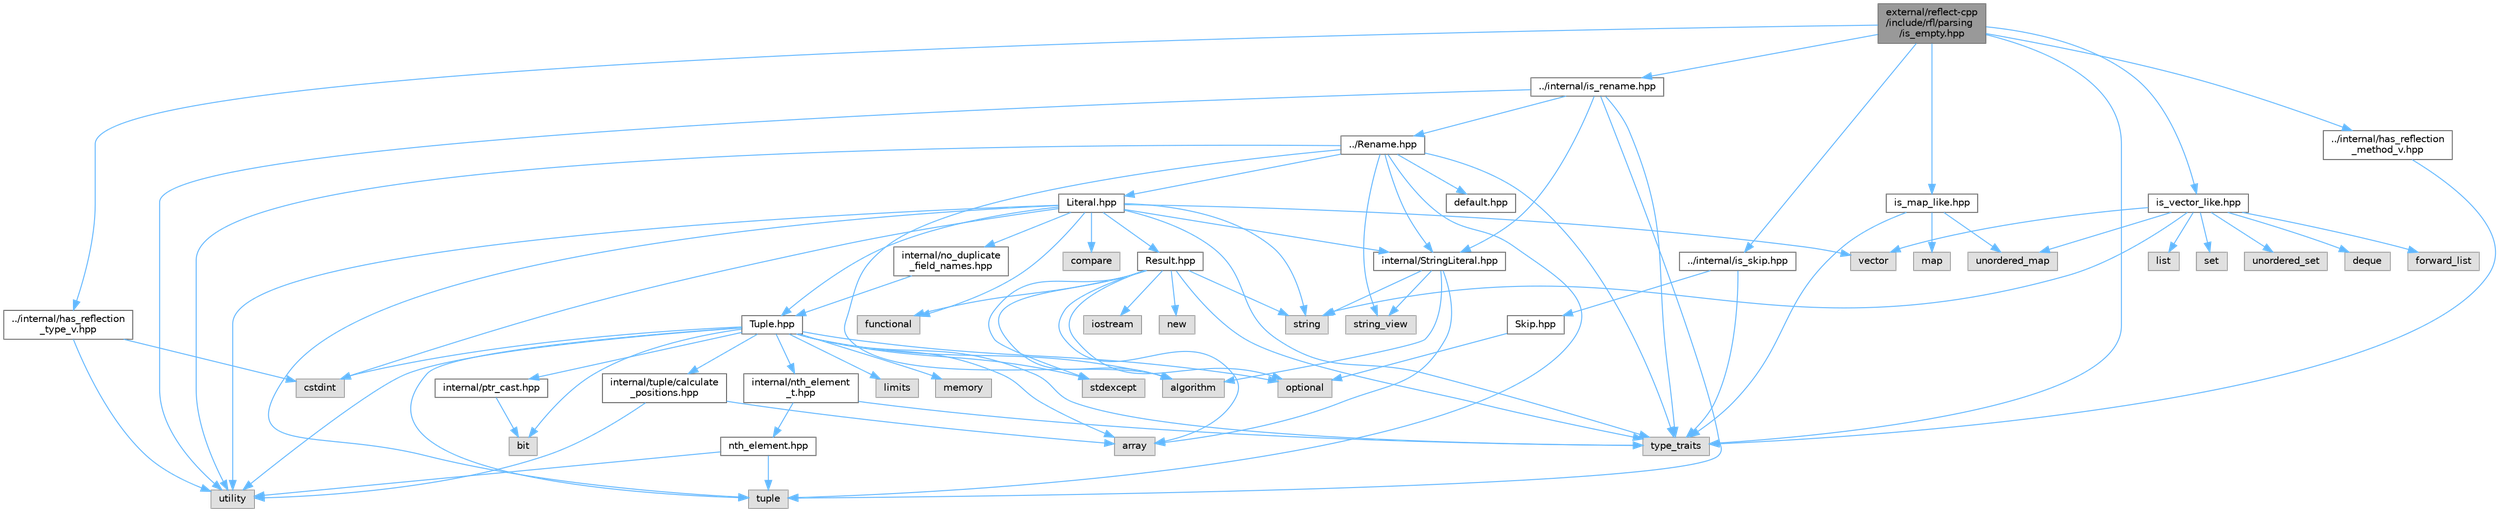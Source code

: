 digraph "external/reflect-cpp/include/rfl/parsing/is_empty.hpp"
{
 // LATEX_PDF_SIZE
  bgcolor="transparent";
  edge [fontname=Helvetica,fontsize=10,labelfontname=Helvetica,labelfontsize=10];
  node [fontname=Helvetica,fontsize=10,shape=box,height=0.2,width=0.4];
  Node1 [id="Node000001",label="external/reflect-cpp\l/include/rfl/parsing\l/is_empty.hpp",height=0.2,width=0.4,color="gray40", fillcolor="grey60", style="filled", fontcolor="black",tooltip=" "];
  Node1 -> Node2 [id="edge1_Node000001_Node000002",color="steelblue1",style="solid",tooltip=" "];
  Node2 [id="Node000002",label="type_traits",height=0.2,width=0.4,color="grey60", fillcolor="#E0E0E0", style="filled",tooltip=" "];
  Node1 -> Node3 [id="edge2_Node000001_Node000003",color="steelblue1",style="solid",tooltip=" "];
  Node3 [id="Node000003",label="../internal/has_reflection\l_method_v.hpp",height=0.2,width=0.4,color="grey40", fillcolor="white", style="filled",URL="$has__reflection__method__v_8hpp.html",tooltip=" "];
  Node3 -> Node2 [id="edge3_Node000003_Node000002",color="steelblue1",style="solid",tooltip=" "];
  Node1 -> Node4 [id="edge4_Node000001_Node000004",color="steelblue1",style="solid",tooltip=" "];
  Node4 [id="Node000004",label="../internal/has_reflection\l_type_v.hpp",height=0.2,width=0.4,color="grey40", fillcolor="white", style="filled",URL="$has__reflection__type__v_8hpp.html",tooltip=" "];
  Node4 -> Node5 [id="edge5_Node000004_Node000005",color="steelblue1",style="solid",tooltip=" "];
  Node5 [id="Node000005",label="cstdint",height=0.2,width=0.4,color="grey60", fillcolor="#E0E0E0", style="filled",tooltip=" "];
  Node4 -> Node6 [id="edge6_Node000004_Node000006",color="steelblue1",style="solid",tooltip=" "];
  Node6 [id="Node000006",label="utility",height=0.2,width=0.4,color="grey60", fillcolor="#E0E0E0", style="filled",tooltip=" "];
  Node1 -> Node7 [id="edge7_Node000001_Node000007",color="steelblue1",style="solid",tooltip=" "];
  Node7 [id="Node000007",label="../internal/is_rename.hpp",height=0.2,width=0.4,color="grey40", fillcolor="white", style="filled",URL="$is__rename_8hpp.html",tooltip=" "];
  Node7 -> Node8 [id="edge8_Node000007_Node000008",color="steelblue1",style="solid",tooltip=" "];
  Node8 [id="Node000008",label="tuple",height=0.2,width=0.4,color="grey60", fillcolor="#E0E0E0", style="filled",tooltip=" "];
  Node7 -> Node2 [id="edge9_Node000007_Node000002",color="steelblue1",style="solid",tooltip=" "];
  Node7 -> Node6 [id="edge10_Node000007_Node000006",color="steelblue1",style="solid",tooltip=" "];
  Node7 -> Node9 [id="edge11_Node000007_Node000009",color="steelblue1",style="solid",tooltip=" "];
  Node9 [id="Node000009",label="../Rename.hpp",height=0.2,width=0.4,color="grey40", fillcolor="white", style="filled",URL="$_rename_8hpp.html",tooltip=" "];
  Node9 -> Node10 [id="edge12_Node000009_Node000010",color="steelblue1",style="solid",tooltip=" "];
  Node10 [id="Node000010",label="algorithm",height=0.2,width=0.4,color="grey60", fillcolor="#E0E0E0", style="filled",tooltip=" "];
  Node9 -> Node11 [id="edge13_Node000009_Node000011",color="steelblue1",style="solid",tooltip=" "];
  Node11 [id="Node000011",label="string_view",height=0.2,width=0.4,color="grey60", fillcolor="#E0E0E0", style="filled",tooltip=" "];
  Node9 -> Node8 [id="edge14_Node000009_Node000008",color="steelblue1",style="solid",tooltip=" "];
  Node9 -> Node2 [id="edge15_Node000009_Node000002",color="steelblue1",style="solid",tooltip=" "];
  Node9 -> Node6 [id="edge16_Node000009_Node000006",color="steelblue1",style="solid",tooltip=" "];
  Node9 -> Node12 [id="edge17_Node000009_Node000012",color="steelblue1",style="solid",tooltip=" "];
  Node12 [id="Node000012",label="Literal.hpp",height=0.2,width=0.4,color="grey40", fillcolor="white", style="filled",URL="$_literal_8hpp.html",tooltip=" "];
  Node12 -> Node13 [id="edge18_Node000012_Node000013",color="steelblue1",style="solid",tooltip=" "];
  Node13 [id="Node000013",label="compare",height=0.2,width=0.4,color="grey60", fillcolor="#E0E0E0", style="filled",tooltip=" "];
  Node12 -> Node5 [id="edge19_Node000012_Node000005",color="steelblue1",style="solid",tooltip=" "];
  Node12 -> Node14 [id="edge20_Node000012_Node000014",color="steelblue1",style="solid",tooltip=" "];
  Node14 [id="Node000014",label="functional",height=0.2,width=0.4,color="grey60", fillcolor="#E0E0E0", style="filled",tooltip=" "];
  Node12 -> Node15 [id="edge21_Node000012_Node000015",color="steelblue1",style="solid",tooltip=" "];
  Node15 [id="Node000015",label="string",height=0.2,width=0.4,color="grey60", fillcolor="#E0E0E0", style="filled",tooltip=" "];
  Node12 -> Node8 [id="edge22_Node000012_Node000008",color="steelblue1",style="solid",tooltip=" "];
  Node12 -> Node2 [id="edge23_Node000012_Node000002",color="steelblue1",style="solid",tooltip=" "];
  Node12 -> Node6 [id="edge24_Node000012_Node000006",color="steelblue1",style="solid",tooltip=" "];
  Node12 -> Node16 [id="edge25_Node000012_Node000016",color="steelblue1",style="solid",tooltip=" "];
  Node16 [id="Node000016",label="vector",height=0.2,width=0.4,color="grey60", fillcolor="#E0E0E0", style="filled",tooltip=" "];
  Node12 -> Node17 [id="edge26_Node000012_Node000017",color="steelblue1",style="solid",tooltip=" "];
  Node17 [id="Node000017",label="Result.hpp",height=0.2,width=0.4,color="grey40", fillcolor="white", style="filled",URL="$_result_8hpp.html",tooltip=" "];
  Node17 -> Node10 [id="edge27_Node000017_Node000010",color="steelblue1",style="solid",tooltip=" "];
  Node17 -> Node18 [id="edge28_Node000017_Node000018",color="steelblue1",style="solid",tooltip=" "];
  Node18 [id="Node000018",label="array",height=0.2,width=0.4,color="grey60", fillcolor="#E0E0E0", style="filled",tooltip=" "];
  Node17 -> Node14 [id="edge29_Node000017_Node000014",color="steelblue1",style="solid",tooltip=" "];
  Node17 -> Node19 [id="edge30_Node000017_Node000019",color="steelblue1",style="solid",tooltip=" "];
  Node19 [id="Node000019",label="iostream",height=0.2,width=0.4,color="grey60", fillcolor="#E0E0E0", style="filled",tooltip=" "];
  Node17 -> Node20 [id="edge31_Node000017_Node000020",color="steelblue1",style="solid",tooltip=" "];
  Node20 [id="Node000020",label="new",height=0.2,width=0.4,color="grey60", fillcolor="#E0E0E0", style="filled",tooltip=" "];
  Node17 -> Node21 [id="edge32_Node000017_Node000021",color="steelblue1",style="solid",tooltip=" "];
  Node21 [id="Node000021",label="optional",height=0.2,width=0.4,color="grey60", fillcolor="#E0E0E0", style="filled",tooltip=" "];
  Node17 -> Node22 [id="edge33_Node000017_Node000022",color="steelblue1",style="solid",tooltip=" "];
  Node22 [id="Node000022",label="stdexcept",height=0.2,width=0.4,color="grey60", fillcolor="#E0E0E0", style="filled",tooltip=" "];
  Node17 -> Node15 [id="edge34_Node000017_Node000015",color="steelblue1",style="solid",tooltip=" "];
  Node17 -> Node2 [id="edge35_Node000017_Node000002",color="steelblue1",style="solid",tooltip=" "];
  Node12 -> Node23 [id="edge36_Node000012_Node000023",color="steelblue1",style="solid",tooltip=" "];
  Node23 [id="Node000023",label="Tuple.hpp",height=0.2,width=0.4,color="grey40", fillcolor="white", style="filled",URL="$_tuple_8hpp.html",tooltip=" "];
  Node23 -> Node10 [id="edge37_Node000023_Node000010",color="steelblue1",style="solid",tooltip=" "];
  Node23 -> Node18 [id="edge38_Node000023_Node000018",color="steelblue1",style="solid",tooltip=" "];
  Node23 -> Node24 [id="edge39_Node000023_Node000024",color="steelblue1",style="solid",tooltip=" "];
  Node24 [id="Node000024",label="bit",height=0.2,width=0.4,color="grey60", fillcolor="#E0E0E0", style="filled",tooltip=" "];
  Node23 -> Node5 [id="edge40_Node000023_Node000005",color="steelblue1",style="solid",tooltip=" "];
  Node23 -> Node25 [id="edge41_Node000023_Node000025",color="steelblue1",style="solid",tooltip=" "];
  Node25 [id="Node000025",label="limits",height=0.2,width=0.4,color="grey60", fillcolor="#E0E0E0", style="filled",tooltip=" "];
  Node23 -> Node26 [id="edge42_Node000023_Node000026",color="steelblue1",style="solid",tooltip=" "];
  Node26 [id="Node000026",label="memory",height=0.2,width=0.4,color="grey60", fillcolor="#E0E0E0", style="filled",tooltip=" "];
  Node23 -> Node21 [id="edge43_Node000023_Node000021",color="steelblue1",style="solid",tooltip=" "];
  Node23 -> Node22 [id="edge44_Node000023_Node000022",color="steelblue1",style="solid",tooltip=" "];
  Node23 -> Node8 [id="edge45_Node000023_Node000008",color="steelblue1",style="solid",tooltip=" "];
  Node23 -> Node2 [id="edge46_Node000023_Node000002",color="steelblue1",style="solid",tooltip=" "];
  Node23 -> Node6 [id="edge47_Node000023_Node000006",color="steelblue1",style="solid",tooltip=" "];
  Node23 -> Node27 [id="edge48_Node000023_Node000027",color="steelblue1",style="solid",tooltip=" "];
  Node27 [id="Node000027",label="internal/nth_element\l_t.hpp",height=0.2,width=0.4,color="grey40", fillcolor="white", style="filled",URL="$nth__element__t_8hpp.html",tooltip=" "];
  Node27 -> Node2 [id="edge49_Node000027_Node000002",color="steelblue1",style="solid",tooltip=" "];
  Node27 -> Node28 [id="edge50_Node000027_Node000028",color="steelblue1",style="solid",tooltip=" "];
  Node28 [id="Node000028",label="nth_element.hpp",height=0.2,width=0.4,color="grey40", fillcolor="white", style="filled",URL="$nth__element_8hpp.html",tooltip=" "];
  Node28 -> Node8 [id="edge51_Node000028_Node000008",color="steelblue1",style="solid",tooltip=" "];
  Node28 -> Node6 [id="edge52_Node000028_Node000006",color="steelblue1",style="solid",tooltip=" "];
  Node23 -> Node29 [id="edge53_Node000023_Node000029",color="steelblue1",style="solid",tooltip=" "];
  Node29 [id="Node000029",label="internal/ptr_cast.hpp",height=0.2,width=0.4,color="grey40", fillcolor="white", style="filled",URL="$ptr__cast_8hpp.html",tooltip=" "];
  Node29 -> Node24 [id="edge54_Node000029_Node000024",color="steelblue1",style="solid",tooltip=" "];
  Node23 -> Node30 [id="edge55_Node000023_Node000030",color="steelblue1",style="solid",tooltip=" "];
  Node30 [id="Node000030",label="internal/tuple/calculate\l_positions.hpp",height=0.2,width=0.4,color="grey40", fillcolor="white", style="filled",URL="$calculate__positions_8hpp.html",tooltip=" "];
  Node30 -> Node18 [id="edge56_Node000030_Node000018",color="steelblue1",style="solid",tooltip=" "];
  Node30 -> Node6 [id="edge57_Node000030_Node000006",color="steelblue1",style="solid",tooltip=" "];
  Node12 -> Node31 [id="edge58_Node000012_Node000031",color="steelblue1",style="solid",tooltip=" "];
  Node31 [id="Node000031",label="internal/StringLiteral.hpp",height=0.2,width=0.4,color="grey40", fillcolor="white", style="filled",URL="$_string_literal_8hpp.html",tooltip=" "];
  Node31 -> Node10 [id="edge59_Node000031_Node000010",color="steelblue1",style="solid",tooltip=" "];
  Node31 -> Node18 [id="edge60_Node000031_Node000018",color="steelblue1",style="solid",tooltip=" "];
  Node31 -> Node15 [id="edge61_Node000031_Node000015",color="steelblue1",style="solid",tooltip=" "];
  Node31 -> Node11 [id="edge62_Node000031_Node000011",color="steelblue1",style="solid",tooltip=" "];
  Node12 -> Node32 [id="edge63_Node000012_Node000032",color="steelblue1",style="solid",tooltip=" "];
  Node32 [id="Node000032",label="internal/no_duplicate\l_field_names.hpp",height=0.2,width=0.4,color="grey40", fillcolor="white", style="filled",URL="$no__duplicate__field__names_8hpp.html",tooltip=" "];
  Node32 -> Node23 [id="edge64_Node000032_Node000023",color="steelblue1",style="solid",tooltip=" "];
  Node9 -> Node33 [id="edge65_Node000009_Node000033",color="steelblue1",style="solid",tooltip=" "];
  Node33 [id="Node000033",label="default.hpp",height=0.2,width=0.4,color="grey40", fillcolor="white", style="filled",URL="$default_8hpp.html",tooltip=" "];
  Node9 -> Node31 [id="edge66_Node000009_Node000031",color="steelblue1",style="solid",tooltip=" "];
  Node7 -> Node31 [id="edge67_Node000007_Node000031",color="steelblue1",style="solid",tooltip=" "];
  Node1 -> Node34 [id="edge68_Node000001_Node000034",color="steelblue1",style="solid",tooltip=" "];
  Node34 [id="Node000034",label="../internal/is_skip.hpp",height=0.2,width=0.4,color="grey40", fillcolor="white", style="filled",URL="$is__skip_8hpp.html",tooltip=" "];
  Node34 -> Node2 [id="edge69_Node000034_Node000002",color="steelblue1",style="solid",tooltip=" "];
  Node34 -> Node35 [id="edge70_Node000034_Node000035",color="steelblue1",style="solid",tooltip=" "];
  Node35 [id="Node000035",label="Skip.hpp",height=0.2,width=0.4,color="grey40", fillcolor="white", style="filled",URL="$internal_2_skip_8hpp.html",tooltip=" "];
  Node35 -> Node21 [id="edge71_Node000035_Node000021",color="steelblue1",style="solid",tooltip=" "];
  Node1 -> Node36 [id="edge72_Node000001_Node000036",color="steelblue1",style="solid",tooltip=" "];
  Node36 [id="Node000036",label="is_map_like.hpp",height=0.2,width=0.4,color="grey40", fillcolor="white", style="filled",URL="$is__map__like_8hpp.html",tooltip=" "];
  Node36 -> Node37 [id="edge73_Node000036_Node000037",color="steelblue1",style="solid",tooltip=" "];
  Node37 [id="Node000037",label="map",height=0.2,width=0.4,color="grey60", fillcolor="#E0E0E0", style="filled",tooltip=" "];
  Node36 -> Node2 [id="edge74_Node000036_Node000002",color="steelblue1",style="solid",tooltip=" "];
  Node36 -> Node38 [id="edge75_Node000036_Node000038",color="steelblue1",style="solid",tooltip=" "];
  Node38 [id="Node000038",label="unordered_map",height=0.2,width=0.4,color="grey60", fillcolor="#E0E0E0", style="filled",tooltip=" "];
  Node1 -> Node39 [id="edge76_Node000001_Node000039",color="steelblue1",style="solid",tooltip=" "];
  Node39 [id="Node000039",label="is_vector_like.hpp",height=0.2,width=0.4,color="grey40", fillcolor="white", style="filled",URL="$is__vector__like_8hpp.html",tooltip=" "];
  Node39 -> Node40 [id="edge77_Node000039_Node000040",color="steelblue1",style="solid",tooltip=" "];
  Node40 [id="Node000040",label="deque",height=0.2,width=0.4,color="grey60", fillcolor="#E0E0E0", style="filled",tooltip=" "];
  Node39 -> Node41 [id="edge78_Node000039_Node000041",color="steelblue1",style="solid",tooltip=" "];
  Node41 [id="Node000041",label="forward_list",height=0.2,width=0.4,color="grey60", fillcolor="#E0E0E0", style="filled",tooltip=" "];
  Node39 -> Node42 [id="edge79_Node000039_Node000042",color="steelblue1",style="solid",tooltip=" "];
  Node42 [id="Node000042",label="list",height=0.2,width=0.4,color="grey60", fillcolor="#E0E0E0", style="filled",tooltip=" "];
  Node39 -> Node43 [id="edge80_Node000039_Node000043",color="steelblue1",style="solid",tooltip=" "];
  Node43 [id="Node000043",label="set",height=0.2,width=0.4,color="grey60", fillcolor="#E0E0E0", style="filled",tooltip=" "];
  Node39 -> Node15 [id="edge81_Node000039_Node000015",color="steelblue1",style="solid",tooltip=" "];
  Node39 -> Node38 [id="edge82_Node000039_Node000038",color="steelblue1",style="solid",tooltip=" "];
  Node39 -> Node44 [id="edge83_Node000039_Node000044",color="steelblue1",style="solid",tooltip=" "];
  Node44 [id="Node000044",label="unordered_set",height=0.2,width=0.4,color="grey60", fillcolor="#E0E0E0", style="filled",tooltip=" "];
  Node39 -> Node16 [id="edge84_Node000039_Node000016",color="steelblue1",style="solid",tooltip=" "];
}
